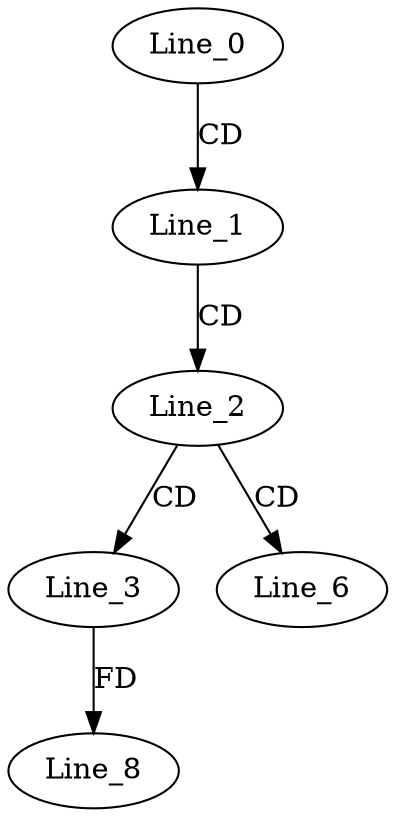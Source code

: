 digraph G {
  Line_0;
  Line_1;
  Line_2;
  Line_3;
  Line_6;
  Line_8;
  Line_0 -> Line_1 [ label="CD" ];
  Line_1 -> Line_2 [ label="CD" ];
  Line_2 -> Line_3 [ label="CD" ];
  Line_2 -> Line_6 [ label="CD" ];
  Line_3 -> Line_8 [ label="FD" ];
}

